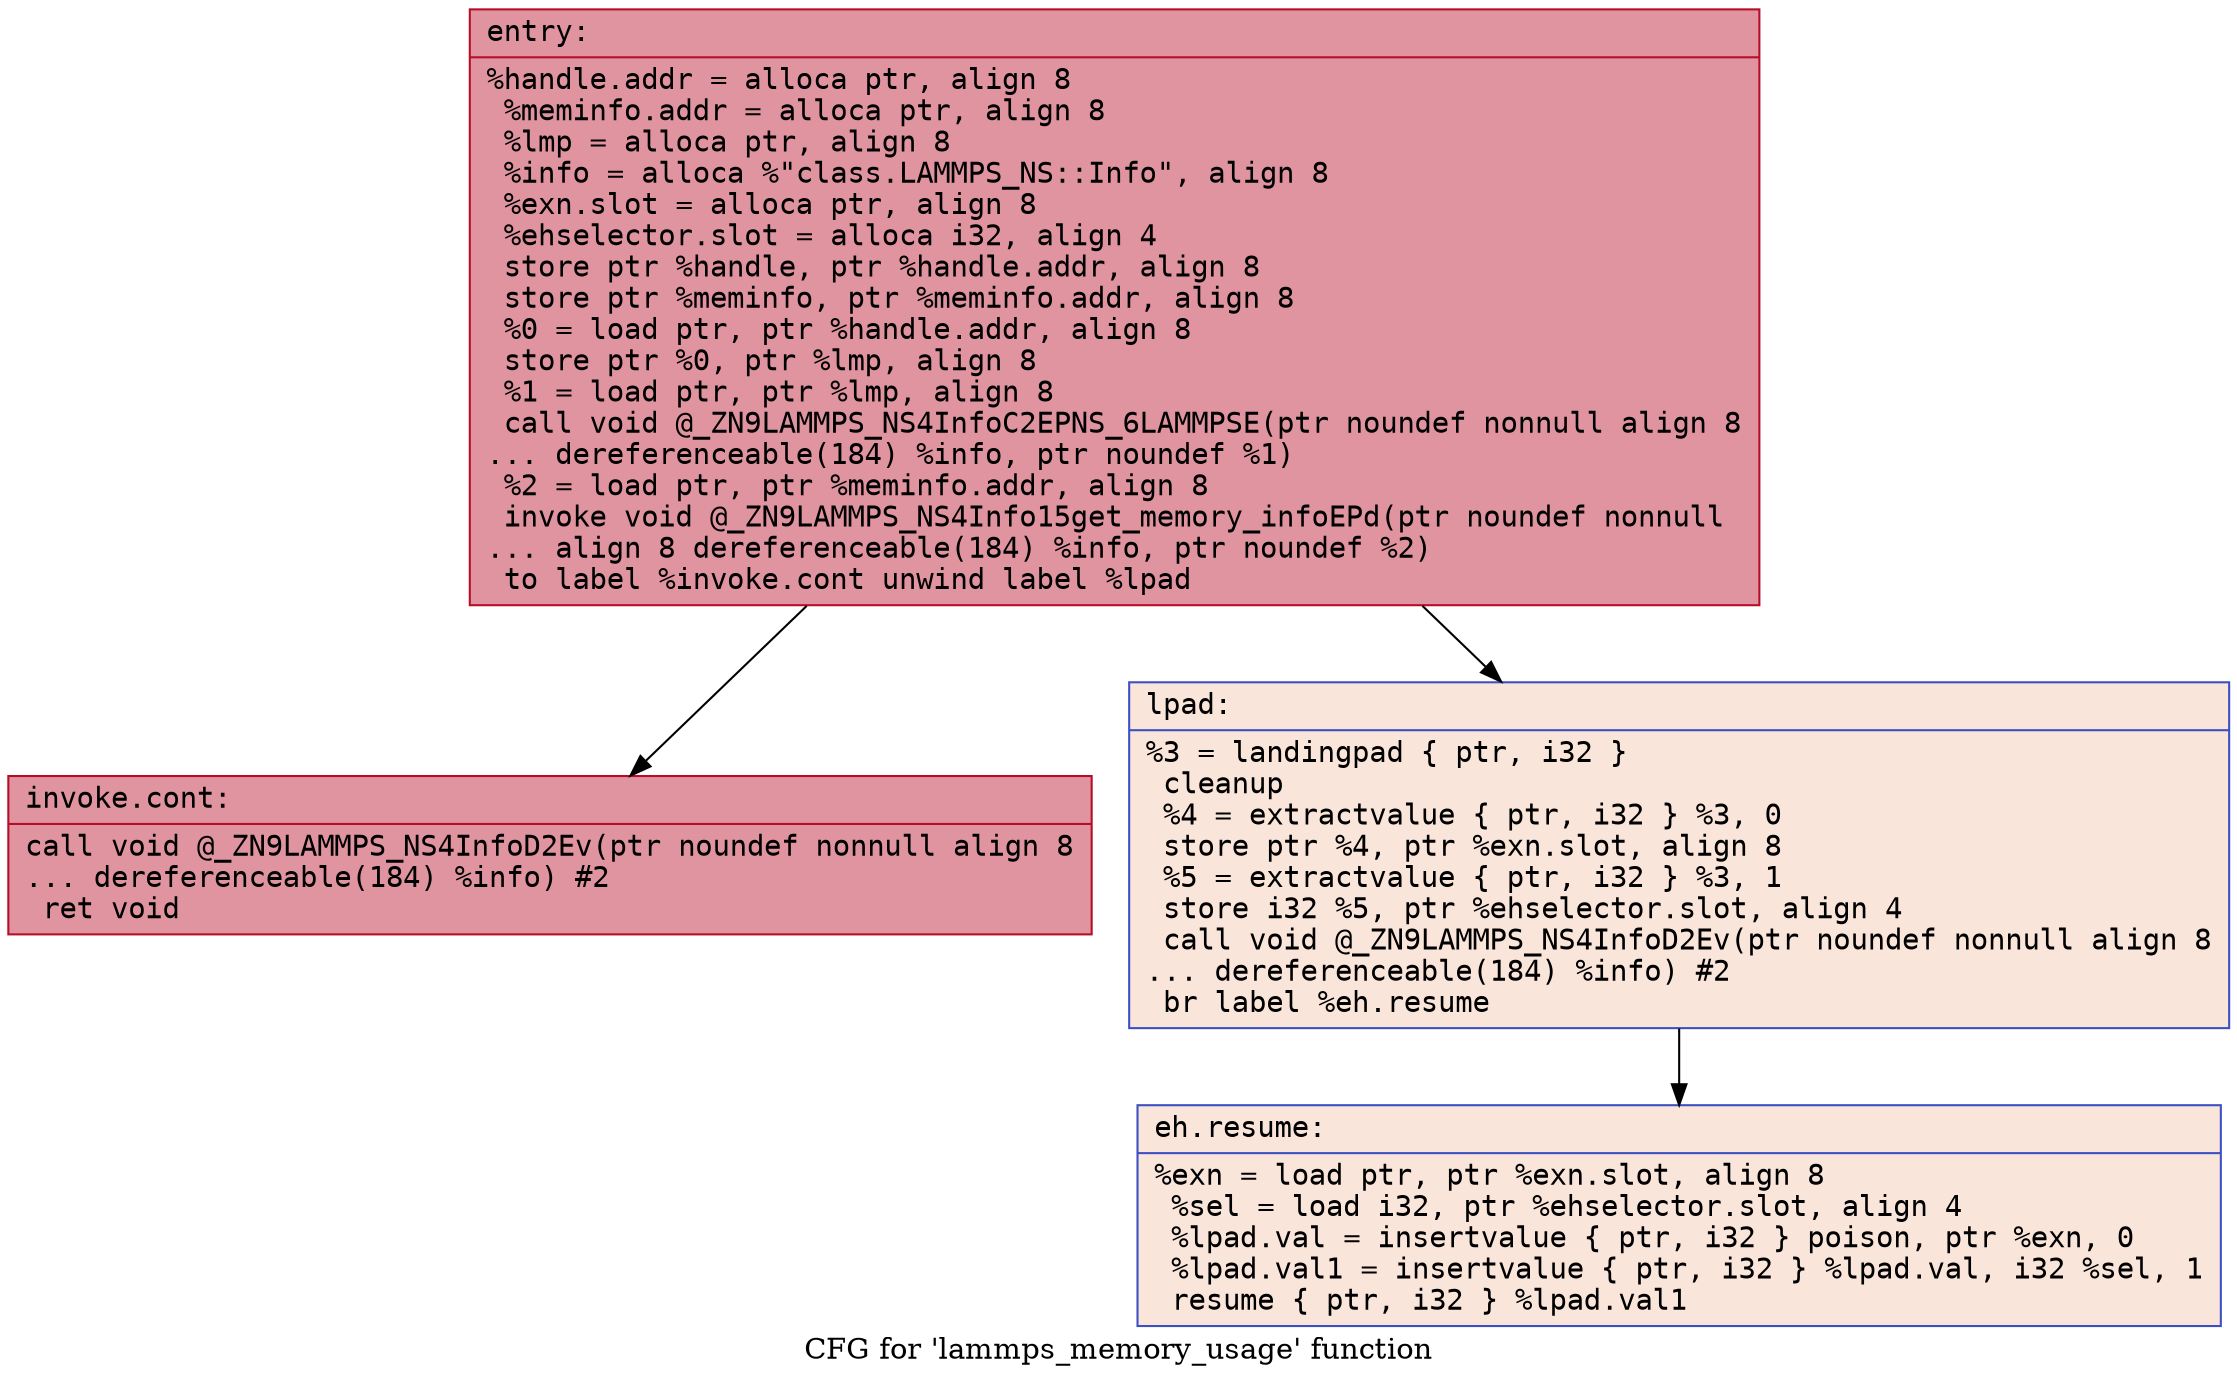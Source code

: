 digraph "CFG for 'lammps_memory_usage' function" {
	label="CFG for 'lammps_memory_usage' function";

	Node0x55bdf7df2250 [shape=record,color="#b70d28ff", style=filled, fillcolor="#b70d2870" fontname="Courier",label="{entry:\l|  %handle.addr = alloca ptr, align 8\l  %meminfo.addr = alloca ptr, align 8\l  %lmp = alloca ptr, align 8\l  %info = alloca %\"class.LAMMPS_NS::Info\", align 8\l  %exn.slot = alloca ptr, align 8\l  %ehselector.slot = alloca i32, align 4\l  store ptr %handle, ptr %handle.addr, align 8\l  store ptr %meminfo, ptr %meminfo.addr, align 8\l  %0 = load ptr, ptr %handle.addr, align 8\l  store ptr %0, ptr %lmp, align 8\l  %1 = load ptr, ptr %lmp, align 8\l  call void @_ZN9LAMMPS_NS4InfoC2EPNS_6LAMMPSE(ptr noundef nonnull align 8\l... dereferenceable(184) %info, ptr noundef %1)\l  %2 = load ptr, ptr %meminfo.addr, align 8\l  invoke void @_ZN9LAMMPS_NS4Info15get_memory_infoEPd(ptr noundef nonnull\l... align 8 dereferenceable(184) %info, ptr noundef %2)\l          to label %invoke.cont unwind label %lpad\l}"];
	Node0x55bdf7df2250 -> Node0x55bdf7df4b40[tooltip="entry -> invoke.cont\nProbability 100.00%" ];
	Node0x55bdf7df2250 -> Node0x55bdf7df4bc0[tooltip="entry -> lpad\nProbability 0.00%" ];
	Node0x55bdf7df4b40 [shape=record,color="#b70d28ff", style=filled, fillcolor="#b70d2870" fontname="Courier",label="{invoke.cont:\l|  call void @_ZN9LAMMPS_NS4InfoD2Ev(ptr noundef nonnull align 8\l... dereferenceable(184) %info) #2\l  ret void\l}"];
	Node0x55bdf7df4bc0 [shape=record,color="#3d50c3ff", style=filled, fillcolor="#f4c5ad70" fontname="Courier",label="{lpad:\l|  %3 = landingpad \{ ptr, i32 \}\l          cleanup\l  %4 = extractvalue \{ ptr, i32 \} %3, 0\l  store ptr %4, ptr %exn.slot, align 8\l  %5 = extractvalue \{ ptr, i32 \} %3, 1\l  store i32 %5, ptr %ehselector.slot, align 4\l  call void @_ZN9LAMMPS_NS4InfoD2Ev(ptr noundef nonnull align 8\l... dereferenceable(184) %info) #2\l  br label %eh.resume\l}"];
	Node0x55bdf7df4bc0 -> Node0x55bdf7df5430[tooltip="lpad -> eh.resume\nProbability 100.00%" ];
	Node0x55bdf7df5430 [shape=record,color="#3d50c3ff", style=filled, fillcolor="#f4c5ad70" fontname="Courier",label="{eh.resume:\l|  %exn = load ptr, ptr %exn.slot, align 8\l  %sel = load i32, ptr %ehselector.slot, align 4\l  %lpad.val = insertvalue \{ ptr, i32 \} poison, ptr %exn, 0\l  %lpad.val1 = insertvalue \{ ptr, i32 \} %lpad.val, i32 %sel, 1\l  resume \{ ptr, i32 \} %lpad.val1\l}"];
}
